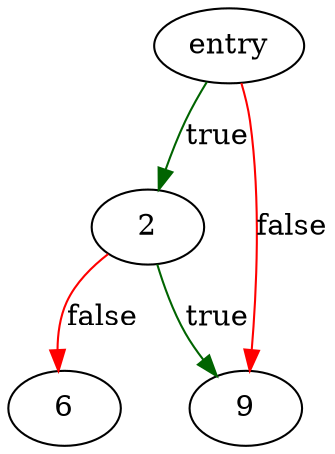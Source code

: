 digraph "cleanup_file_list_stdin" {
	// Node definitions.
	0 [label=entry];
	2;
	6;
	9;

	// Edge definitions.
	0 -> 2 [
		color=darkgreen
		label=true
	];
	0 -> 9 [
		color=red
		label=false
	];
	2 -> 6 [
		color=red
		label=false
	];
	2 -> 9 [
		color=darkgreen
		label=true
	];
}